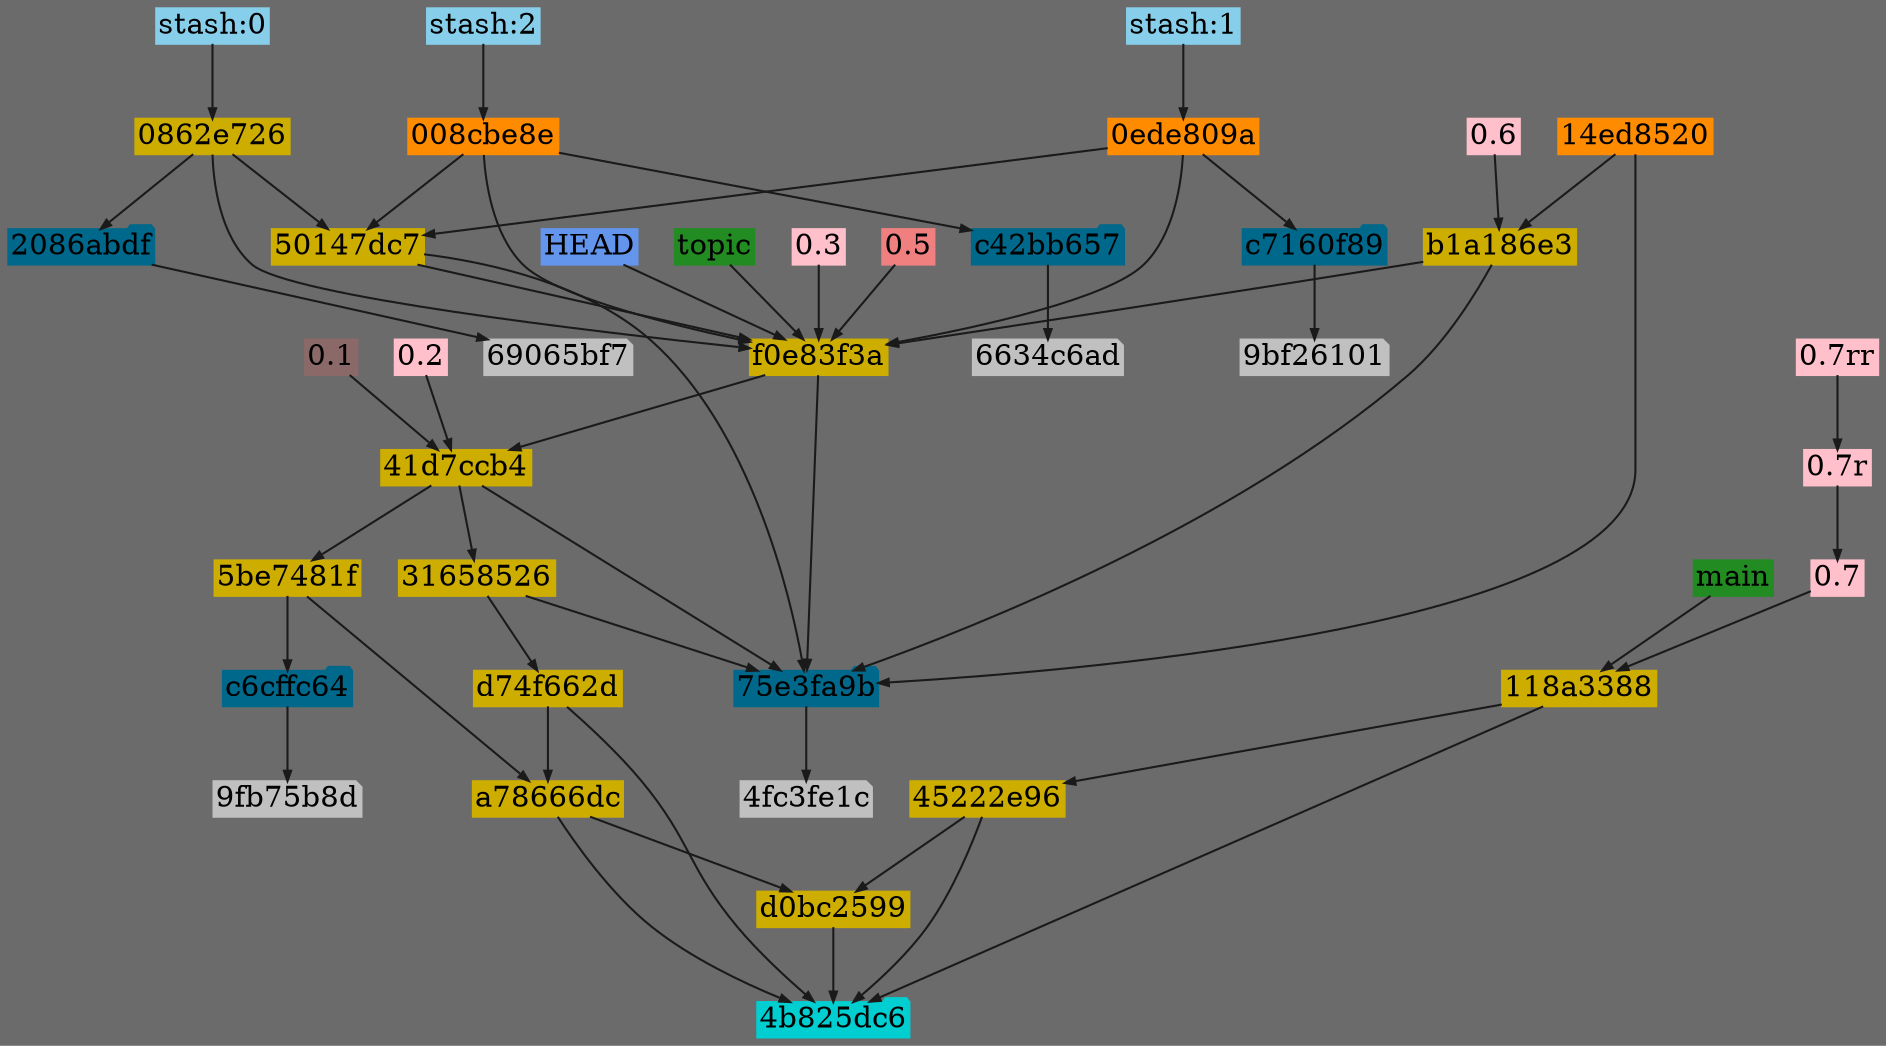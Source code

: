 digraph {
	graph [bgcolor=gray42 dpi=None rankdir=TB]
	node [height=0.02 margin="0.01,0.01" shape=box style=filled width=0.02]
	edge [arrowsize=0.5 color=gray10]
	"979de995aa1cd59f03fa886aeb56612a4778233b" [label=0.1 color=rosybrown4 fillcolor=rosybrown4 tooltip="Nom Prenom <nom.prenom@mail.com>\nFri Mar 07 09:23:02 2025 +0100\n\nSummary\n\nBody:\n * First line\n * Second line\n * Third line"]
	c1ee3a5ccc3b99f815e6debf93bef21f7bcce6a1 [label=0.2 color=pink fillcolor=pink tooltip="Nom Prenom <nom.prenom@mail.com>\nFri Mar 7 09:23:02 2025 +0100\n\nSummary\n\nBody:\n * First line\n * Second line\n * Third line\n"]
	"9be419e9bc9f0a329cc1434b040747de7749f7a5" [label=0.3 color=pink fillcolor=pink tooltip="Nom Prenom <nom.prenom@mail.com>\nFri Mar 7 09:23:02 2025 +0100\n\nT1\n"]
	"lwt-0.5-f0e83f3ae4a52c5e1e722013b8b8f66e31ed162c" [label=0.5 color=lightcoral fillcolor=lightcoral tooltip=f0e83f3ae4a52c5e1e722013b8b8f66e31ed162c]
	"8357c25a2f60b04b2d707a6b90cb09460526d898" [label=0.6 color=pink fillcolor=pink tooltip="Nom Prenom <nom.prenom@mail.com>\nFri Mar 7 09:23:02 2025 +0100\n\nTest: ^A ^B ^C ^D ^E ^F ^N ^O ^P ^Q ^R ^S ^T ^U ^V ^W ^X ^Y ^Z €.\n"]
	cd0e37c8945f219fa2f4d6cc2d3d63956e5a3d1b [label=0.7 color=pink fillcolor=pink tooltip="Nom Prenom <nom.prenom@mail.com>\nFri Mar 7 09:23:02 2025 +0100\n\ntag 0.7\n"]
	"03bb1fc6832588632ac8cbb630a9f1a2ead81b53" [label="0.7r" color=pink fillcolor=pink tooltip="Nom Prenom <nom.prenom@mail.com>\nFri Mar 7 09:23:02 2025 +0100\n\nref to tag 0.7\n"]
	"6de14b8b97f95cea315c71ff3fef83d51a3533d4" [label="0.7rr" color=pink fillcolor=pink tooltip="Nom Prenom <nom.prenom@mail.com>\nFri Mar 7 09:23:02 2025 +0100\n\nref to ref to tag 0.7\n"]
	"008cbe8e3ce4f21233e33065faee1e4a9661f53e" [label="008cbe8e" color=darkorange fillcolor=darkorange tooltip="author: First Last <first.last@mail.com>\nFri Mar 07 09:23:02 2025 +0100\ncommitter: Nom Prenom <nom.prenom@mail.com>\nFri Mar 07 09:23:02 2025 +0100\n\nWIP on topic: f0e83f3 H"]
	"0862e726455941ea41ade87df791d1ea19a7f08c" [label="0862e726" color=gold3 fillcolor=gold3 tooltip="author: First Last <first.last@mail.com>\nFri Mar 07 09:23:02 2025 +0100\ncommitter: Nom Prenom <nom.prenom@mail.com>\nFri Mar 07 09:23:02 2025 +0100\n\nOn topic: third"]
	"0ede809abd4bf636bf75b5cdbbbb7659cf40ad35" [label="0ede809a" color=darkorange fillcolor=darkorange tooltip="author: First Last <first.last@mail.com>\nFri Mar 07 09:23:02 2025 +0100\ncommitter: Nom Prenom <nom.prenom@mail.com>\nFri Mar 07 09:23:02 2025 +0100\n\nOn topic: second"]
	"118a3388c55f69d5a6ae37d3072e3bd61692d683" [label="118a3388" color=gold3 fillcolor=gold3 tooltip="author: First Last <first.last@mail.com>\nFri Mar 07 09:23:02 2025 +0100\ncommitter: Nom Prenom <nom.prenom@mail.com>\nFri Mar 07 09:23:02 2025 +0100\n\nC"]
	"14ed852048600fcd119ef7d0e801aca412a30358" [label="14ed8520" color=darkorange fillcolor=darkorange tooltip="author: First Last <first.last@mail.com>\nFri Mar 07 09:23:02 2025 +0100\ncommitter: Nom Prenom <nom.prenom@mail.com>\nFri Mar 07 09:23:02 2025 +0100\n\nJ"]
	"2086abdf88ac520682ae9cbacc913bfa3f1eb541" [label="2086abdf" color=deepskyblue4 fillcolor=deepskyblue4 shape=folder tooltip="2086abdf88ac520682ae9cbacc913bfa3f1eb541"]
	"31658526306a968f00851db223af6e52dd8d4cf3" [label=31658526 color=gold3 fillcolor=gold3 tooltip="author: First Last <first.last@mail.com>\nFri Mar 07 09:23:02 2025 +0100\ncommitter: Nom Prenom <nom.prenom@mail.com>\nFri Mar 07 09:23:02 2025 +0100\n\nG"]
	"41d7ccb4af87ad3cb9ab455ff8b7ae96cbf970b8" [label="41d7ccb4" color=gold3 fillcolor=gold3 tooltip="author: First Last <first.last@mail.com>\nFri Mar 07 09:23:02 2025 +0100\ncommitter: Nom Prenom <nom.prenom@mail.com>\nFri Mar 07 09:23:02 2025 +0100\n\nm"]
	"45222e96e7ac7a23f5f4d51942181164d4f2a40b" [label="45222e96" color=gold3 fillcolor=gold3 tooltip="author: First Last <first.last@mail.com>\nFri Mar 07 09:23:02 2025 +0100\ncommitter: Nom Prenom <nom.prenom@mail.com>\nFri Mar 07 09:23:02 2025 +0100\n\nB"]
	"4b825dc642cb6eb9a060e54bf8d69288fbee4904" [label="4b825dc6" color=darkturquoise fillcolor=darkturquoise shape=folder tooltip="THE EMPTY TREE
4b825dc642cb6eb9a060e54bf8d69288fbee4904"]
	"4fc3fe1ce587c1fb2acc24b2074dac4438d1b30b" [label="4fc3fe1c" color=gray fillcolor=gray shape=note tooltip=file]
	"50147dc717e53a522ed45764680aaa6bb6fe1cbc" [label="50147dc7" color=gold3 fillcolor=gold3 tooltip="author: First Last <first.last@mail.com>\nFri Mar 07 09:23:02 2025 +0100\ncommitter: Nom Prenom <nom.prenom@mail.com>\nFri Mar 07 09:23:02 2025 +0100\n\nindex on topic: f0e83f3 H"]
	"5be7481f660ff4ad267f9d768838230c6d72688c" [label="5be7481f" color=gold3 fillcolor=gold3 tooltip="author: First Last <first.last@mail.com>\nFri Mar 07 09:23:02 2025 +0100\ncommitter: Nom Prenom <nom.prenom@mail.com>\nFri Mar 07 09:23:02 2025 +0100\n\nE"]
	"6634c6adcb0f343909571432a802478e68e5f8d2" [label="6634c6ad" color=gray fillcolor=gray shape=note tooltip=file]
	"69065bf7ea2b4e492231e8efd6bbfa76d4b6e767" [label="69065bf7" color=gray fillcolor=gray shape=note tooltip=file]
	"75e3fa9b04f6bc452e33a73eb380e9c6101a649d" [label="75e3fa9b" color=deepskyblue4 fillcolor=deepskyblue4 shape=folder tooltip="75e3fa9b04f6bc452e33a73eb380e9c6101a649d"]
	"9bf26101cd4c823820245a4cb86a2cdfae3061da" [label="9bf26101" color=gray fillcolor=gray shape=note tooltip=file]
	"9fb75b8d4f4c7faa7ba59d138746231ada07c7b0" [label="9fb75b8d" color=gray fillcolor=gray shape=note tooltip=file]
	HEAD [label=HEAD color=cornflowerblue fillcolor=cornflowerblue]
	a78666dcaa5f498fa44505e0328b32f9656b91cd [label=a78666dc color=gold3 fillcolor=gold3 tooltip="author: First Last <first.last@mail.com>\nFri Mar 07 09:23:02 2025 +0100\ncommitter: Nom Prenom <nom.prenom@mail.com>\nFri Mar 07 09:23:02 2025 +0100\n\nD"]
	b1a186e3ffe28da87c7a6a5db9e4d08ada59c30a [label=b1a186e3 color=gold3 fillcolor=gold3 tooltip="author: First Last <first.last@mail.com>\nFri Mar 07 09:23:02 2025 +0100\ncommitter: Nom Prenom <nom.prenom@mail.com>\nFri Mar 07 09:23:02 2025 +0100\n\nI"]
	c42bb65776b6af9b65a2f4adfafe2c5cb035c061 [label=c42bb657 color=deepskyblue4 fillcolor=deepskyblue4 shape=folder tooltip=c42bb65776b6af9b65a2f4adfafe2c5cb035c061]
	c6cffc642a61e951ea6bac1d00ef563a467eb37e [label=c6cffc64 color=deepskyblue4 fillcolor=deepskyblue4 shape=folder tooltip=c6cffc642a61e951ea6bac1d00ef563a467eb37e]
	c7160f890437b4fadba68b47ff37c3fb5bf52526 [label=c7160f89 color=deepskyblue4 fillcolor=deepskyblue4 shape=folder tooltip=c7160f890437b4fadba68b47ff37c3fb5bf52526]
	d0bc259913e3cb6ce78aa7df021fb32fee9a636d [label=d0bc2599 color=gold3 fillcolor=gold3 tooltip="author: First Last <first.last@mail.com>\nFri Mar 07 09:23:02 2025 +0100\ncommitter: Nom Prenom <nom.prenom@mail.com>\nFri Mar 07 09:23:02 2025 +0100\n\nA\n\nBody:\n* First line\n* Second line\n* Third line"]
	d74f662d12261170fe169ae50cb1c4dd5c99cb5f [label=d74f662d color=gold3 fillcolor=gold3 tooltip="author: First Last <first.last@mail.com>\nFri Mar 07 09:23:02 2025 +0100\ncommitter: Nom Prenom <nom.prenom@mail.com>\nFri Mar 07 09:23:02 2025 +0100\n\nF"]
	f0e83f3ae4a52c5e1e722013b8b8f66e31ed162c [label=f0e83f3a color=gold3 fillcolor=gold3 tooltip="author: First Last <first.last@mail.com>\nFri Mar 07 09:23:02 2025 +0100\ncommitter: Nom Prenom <nom.prenom@mail.com>\nFri Mar 07 09:23:02 2025 +0100\n\nH"]
	"local-branch-main" [label=main color=forestgreen fillcolor=forestgreen tooltip="-> None"]
	"stash-0" [label="stash:0" color=skyblue fillcolor=skyblue tooltip="On topic: third"]
	"stash-1" [label="stash:1" color=skyblue fillcolor=skyblue tooltip="On topic: second"]
	"stash-2" [label="stash:2" color=skyblue fillcolor=skyblue tooltip="WIP on topic: f0e83f3 H"]
	"local-branch-topic" [label=topic color=forestgreen fillcolor=forestgreen tooltip="-> None"]
	"008cbe8e3ce4f21233e33065faee1e4a9661f53e" -> "50147dc717e53a522ed45764680aaa6bb6fe1cbc"
	"008cbe8e3ce4f21233e33065faee1e4a9661f53e" -> c42bb65776b6af9b65a2f4adfafe2c5cb035c061
	"008cbe8e3ce4f21233e33065faee1e4a9661f53e" -> f0e83f3ae4a52c5e1e722013b8b8f66e31ed162c
	"03bb1fc6832588632ac8cbb630a9f1a2ead81b53" -> cd0e37c8945f219fa2f4d6cc2d3d63956e5a3d1b
	"0862e726455941ea41ade87df791d1ea19a7f08c" -> "2086abdf88ac520682ae9cbacc913bfa3f1eb541"
	"0862e726455941ea41ade87df791d1ea19a7f08c" -> "50147dc717e53a522ed45764680aaa6bb6fe1cbc"
	"0862e726455941ea41ade87df791d1ea19a7f08c" -> f0e83f3ae4a52c5e1e722013b8b8f66e31ed162c
	"0ede809abd4bf636bf75b5cdbbbb7659cf40ad35" -> "50147dc717e53a522ed45764680aaa6bb6fe1cbc"
	"0ede809abd4bf636bf75b5cdbbbb7659cf40ad35" -> c7160f890437b4fadba68b47ff37c3fb5bf52526
	"0ede809abd4bf636bf75b5cdbbbb7659cf40ad35" -> f0e83f3ae4a52c5e1e722013b8b8f66e31ed162c
	"118a3388c55f69d5a6ae37d3072e3bd61692d683" -> "45222e96e7ac7a23f5f4d51942181164d4f2a40b"
	"118a3388c55f69d5a6ae37d3072e3bd61692d683" -> "4b825dc642cb6eb9a060e54bf8d69288fbee4904"
	"14ed852048600fcd119ef7d0e801aca412a30358" -> "75e3fa9b04f6bc452e33a73eb380e9c6101a649d"
	"14ed852048600fcd119ef7d0e801aca412a30358" -> b1a186e3ffe28da87c7a6a5db9e4d08ada59c30a
	"2086abdf88ac520682ae9cbacc913bfa3f1eb541" -> "69065bf7ea2b4e492231e8efd6bbfa76d4b6e767"
	"31658526306a968f00851db223af6e52dd8d4cf3" -> "75e3fa9b04f6bc452e33a73eb380e9c6101a649d"
	"31658526306a968f00851db223af6e52dd8d4cf3" -> d74f662d12261170fe169ae50cb1c4dd5c99cb5f
	"41d7ccb4af87ad3cb9ab455ff8b7ae96cbf970b8" -> "31658526306a968f00851db223af6e52dd8d4cf3"
	"41d7ccb4af87ad3cb9ab455ff8b7ae96cbf970b8" -> "5be7481f660ff4ad267f9d768838230c6d72688c"
	"41d7ccb4af87ad3cb9ab455ff8b7ae96cbf970b8" -> "75e3fa9b04f6bc452e33a73eb380e9c6101a649d"
	"45222e96e7ac7a23f5f4d51942181164d4f2a40b" -> "4b825dc642cb6eb9a060e54bf8d69288fbee4904"
	"45222e96e7ac7a23f5f4d51942181164d4f2a40b" -> d0bc259913e3cb6ce78aa7df021fb32fee9a636d
	"50147dc717e53a522ed45764680aaa6bb6fe1cbc" -> "75e3fa9b04f6bc452e33a73eb380e9c6101a649d"
	"50147dc717e53a522ed45764680aaa6bb6fe1cbc" -> f0e83f3ae4a52c5e1e722013b8b8f66e31ed162c
	"5be7481f660ff4ad267f9d768838230c6d72688c" -> a78666dcaa5f498fa44505e0328b32f9656b91cd
	"5be7481f660ff4ad267f9d768838230c6d72688c" -> c6cffc642a61e951ea6bac1d00ef563a467eb37e
	"6de14b8b97f95cea315c71ff3fef83d51a3533d4" -> "03bb1fc6832588632ac8cbb630a9f1a2ead81b53"
	"75e3fa9b04f6bc452e33a73eb380e9c6101a649d" -> "4fc3fe1ce587c1fb2acc24b2074dac4438d1b30b"
	"8357c25a2f60b04b2d707a6b90cb09460526d898" -> b1a186e3ffe28da87c7a6a5db9e4d08ada59c30a
	"979de995aa1cd59f03fa886aeb56612a4778233b" -> "41d7ccb4af87ad3cb9ab455ff8b7ae96cbf970b8"
	"9be419e9bc9f0a329cc1434b040747de7749f7a5" -> f0e83f3ae4a52c5e1e722013b8b8f66e31ed162c
	HEAD -> f0e83f3ae4a52c5e1e722013b8b8f66e31ed162c
	a78666dcaa5f498fa44505e0328b32f9656b91cd -> "4b825dc642cb6eb9a060e54bf8d69288fbee4904"
	a78666dcaa5f498fa44505e0328b32f9656b91cd -> d0bc259913e3cb6ce78aa7df021fb32fee9a636d
	b1a186e3ffe28da87c7a6a5db9e4d08ada59c30a -> "75e3fa9b04f6bc452e33a73eb380e9c6101a649d"
	b1a186e3ffe28da87c7a6a5db9e4d08ada59c30a -> f0e83f3ae4a52c5e1e722013b8b8f66e31ed162c
	c1ee3a5ccc3b99f815e6debf93bef21f7bcce6a1 -> "41d7ccb4af87ad3cb9ab455ff8b7ae96cbf970b8"
	c42bb65776b6af9b65a2f4adfafe2c5cb035c061 -> "6634c6adcb0f343909571432a802478e68e5f8d2"
	c6cffc642a61e951ea6bac1d00ef563a467eb37e -> "9fb75b8d4f4c7faa7ba59d138746231ada07c7b0"
	c7160f890437b4fadba68b47ff37c3fb5bf52526 -> "9bf26101cd4c823820245a4cb86a2cdfae3061da"
	cd0e37c8945f219fa2f4d6cc2d3d63956e5a3d1b -> "118a3388c55f69d5a6ae37d3072e3bd61692d683"
	d0bc259913e3cb6ce78aa7df021fb32fee9a636d -> "4b825dc642cb6eb9a060e54bf8d69288fbee4904"
	d74f662d12261170fe169ae50cb1c4dd5c99cb5f -> "4b825dc642cb6eb9a060e54bf8d69288fbee4904"
	d74f662d12261170fe169ae50cb1c4dd5c99cb5f -> a78666dcaa5f498fa44505e0328b32f9656b91cd
	f0e83f3ae4a52c5e1e722013b8b8f66e31ed162c -> "41d7ccb4af87ad3cb9ab455ff8b7ae96cbf970b8"
	f0e83f3ae4a52c5e1e722013b8b8f66e31ed162c -> "75e3fa9b04f6bc452e33a73eb380e9c6101a649d"
	"local-branch-main" -> "118a3388c55f69d5a6ae37d3072e3bd61692d683"
	"local-branch-topic" -> f0e83f3ae4a52c5e1e722013b8b8f66e31ed162c
	"lwt-0.5-f0e83f3ae4a52c5e1e722013b8b8f66e31ed162c" -> f0e83f3ae4a52c5e1e722013b8b8f66e31ed162c
	"stash-0" -> "0862e726455941ea41ade87df791d1ea19a7f08c"
	"stash-1" -> "0ede809abd4bf636bf75b5cdbbbb7659cf40ad35"
	"stash-2" -> "008cbe8e3ce4f21233e33065faee1e4a9661f53e"
}
